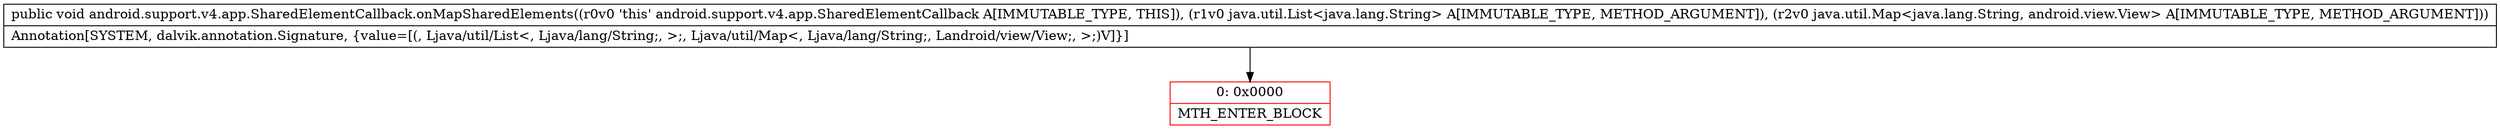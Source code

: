 digraph "CFG forandroid.support.v4.app.SharedElementCallback.onMapSharedElements(Ljava\/util\/List;Ljava\/util\/Map;)V" {
subgraph cluster_Region_162835535 {
label = "R(0)";
node [shape=record,color=blue];
}
Node_0 [shape=record,color=red,label="{0\:\ 0x0000|MTH_ENTER_BLOCK\l}"];
MethodNode[shape=record,label="{public void android.support.v4.app.SharedElementCallback.onMapSharedElements((r0v0 'this' android.support.v4.app.SharedElementCallback A[IMMUTABLE_TYPE, THIS]), (r1v0 java.util.List\<java.lang.String\> A[IMMUTABLE_TYPE, METHOD_ARGUMENT]), (r2v0 java.util.Map\<java.lang.String, android.view.View\> A[IMMUTABLE_TYPE, METHOD_ARGUMENT]))  | Annotation[SYSTEM, dalvik.annotation.Signature, \{value=[(, Ljava\/util\/List\<, Ljava\/lang\/String;, \>;, Ljava\/util\/Map\<, Ljava\/lang\/String;, Landroid\/view\/View;, \>;)V]\}]\l}"];
MethodNode -> Node_0;
}

